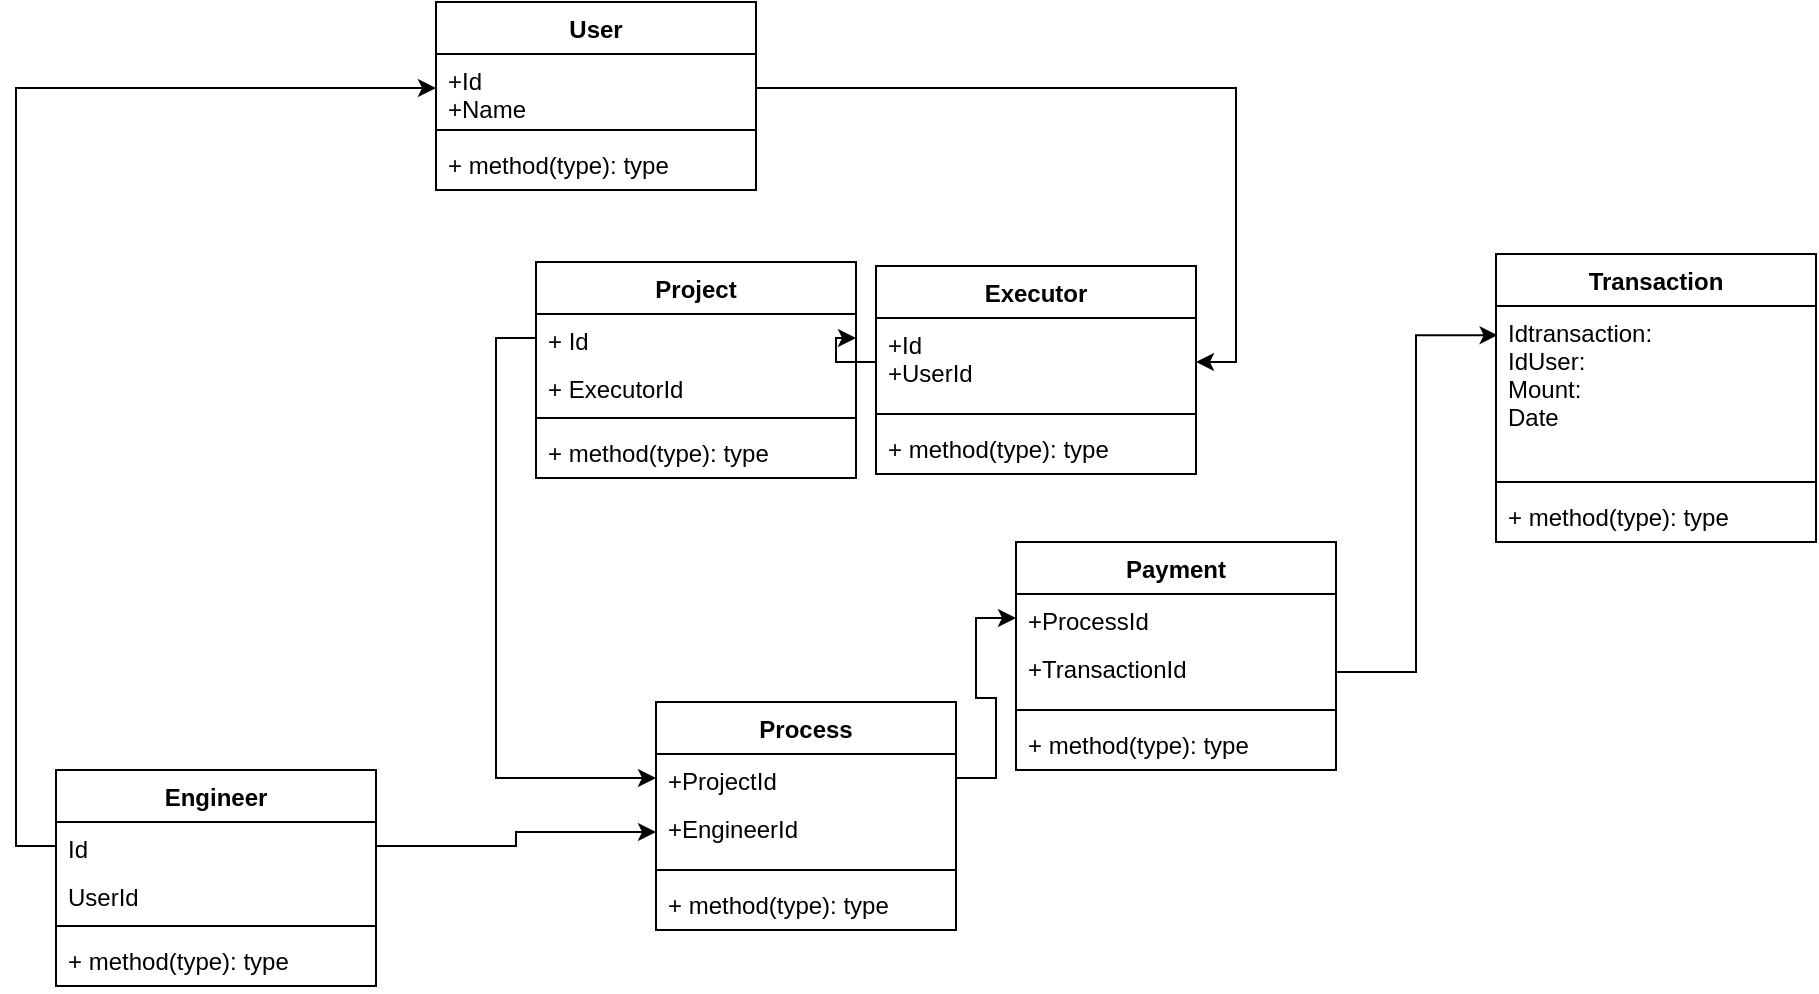 <mxfile version="18.1.3" type="github">
  <diagram id="UfdyIqfIFR9n5oV1vF0f" name="Class-Diagram">
    <mxGraphModel dx="1038" dy="1639" grid="1" gridSize="10" guides="1" tooltips="1" connect="1" arrows="1" fold="1" page="1" pageScale="1" pageWidth="850" pageHeight="1100" math="0" shadow="0">
      <root>
        <mxCell id="0" />
        <mxCell id="1" parent="0" />
        <mxCell id="uthGSIGMHY5dIZVVky6s-19" value="Executor" style="swimlane;fontStyle=1;align=center;verticalAlign=top;childLayout=stackLayout;horizontal=1;startSize=26;horizontalStack=0;resizeParent=1;resizeParentMax=0;resizeLast=0;collapsible=1;marginBottom=0;" parent="1" vertex="1">
          <mxGeometry x="460" y="-8" width="160" height="104" as="geometry" />
        </mxCell>
        <mxCell id="uthGSIGMHY5dIZVVky6s-53" value="+Id&#xa;+UserId" style="text;strokeColor=none;fillColor=none;align=left;verticalAlign=top;spacingLeft=4;spacingRight=4;overflow=hidden;rotatable=0;points=[[0,0.5],[1,0.5]];portConstraint=eastwest;" parent="uthGSIGMHY5dIZVVky6s-19" vertex="1">
          <mxGeometry y="26" width="160" height="44" as="geometry" />
        </mxCell>
        <mxCell id="uthGSIGMHY5dIZVVky6s-21" value="" style="line;strokeWidth=1;fillColor=none;align=left;verticalAlign=middle;spacingTop=-1;spacingLeft=3;spacingRight=3;rotatable=0;labelPosition=right;points=[];portConstraint=eastwest;" parent="uthGSIGMHY5dIZVVky6s-19" vertex="1">
          <mxGeometry y="70" width="160" height="8" as="geometry" />
        </mxCell>
        <mxCell id="uthGSIGMHY5dIZVVky6s-22" value="+ method(type): type" style="text;strokeColor=none;fillColor=none;align=left;verticalAlign=top;spacingLeft=4;spacingRight=4;overflow=hidden;rotatable=0;points=[[0,0.5],[1,0.5]];portConstraint=eastwest;" parent="uthGSIGMHY5dIZVVky6s-19" vertex="1">
          <mxGeometry y="78" width="160" height="26" as="geometry" />
        </mxCell>
        <mxCell id="uthGSIGMHY5dIZVVky6s-29" value="Project" style="swimlane;fontStyle=1;align=center;verticalAlign=top;childLayout=stackLayout;horizontal=1;startSize=26;horizontalStack=0;resizeParent=1;resizeParentMax=0;resizeLast=0;collapsible=1;marginBottom=0;" parent="1" vertex="1">
          <mxGeometry x="290" y="-10" width="160" height="108" as="geometry" />
        </mxCell>
        <mxCell id="uthGSIGMHY5dIZVVky6s-30" value="+ Id" style="text;strokeColor=none;fillColor=none;align=left;verticalAlign=top;spacingLeft=4;spacingRight=4;overflow=hidden;rotatable=0;points=[[0,0.5],[1,0.5]];portConstraint=eastwest;" parent="uthGSIGMHY5dIZVVky6s-29" vertex="1">
          <mxGeometry y="26" width="160" height="24" as="geometry" />
        </mxCell>
        <mxCell id="CF2RtK2qkQECkK7E3qvq-14" value="+ ExecutorId" style="text;strokeColor=none;fillColor=none;align=left;verticalAlign=top;spacingLeft=4;spacingRight=4;overflow=hidden;rotatable=0;points=[[0,0.5],[1,0.5]];portConstraint=eastwest;" vertex="1" parent="uthGSIGMHY5dIZVVky6s-29">
          <mxGeometry y="50" width="160" height="24" as="geometry" />
        </mxCell>
        <mxCell id="uthGSIGMHY5dIZVVky6s-31" value="" style="line;strokeWidth=1;fillColor=none;align=left;verticalAlign=middle;spacingTop=-1;spacingLeft=3;spacingRight=3;rotatable=0;labelPosition=right;points=[];portConstraint=eastwest;" parent="uthGSIGMHY5dIZVVky6s-29" vertex="1">
          <mxGeometry y="74" width="160" height="8" as="geometry" />
        </mxCell>
        <mxCell id="uthGSIGMHY5dIZVVky6s-32" value="+ method(type): type" style="text;strokeColor=none;fillColor=none;align=left;verticalAlign=top;spacingLeft=4;spacingRight=4;overflow=hidden;rotatable=0;points=[[0,0.5],[1,0.5]];portConstraint=eastwest;" parent="uthGSIGMHY5dIZVVky6s-29" vertex="1">
          <mxGeometry y="82" width="160" height="26" as="geometry" />
        </mxCell>
        <mxCell id="uthGSIGMHY5dIZVVky6s-33" value="Payment" style="swimlane;fontStyle=1;align=center;verticalAlign=top;childLayout=stackLayout;horizontal=1;startSize=26;horizontalStack=0;resizeParent=1;resizeParentMax=0;resizeLast=0;collapsible=1;marginBottom=0;" parent="1" vertex="1">
          <mxGeometry x="530" y="130" width="160" height="114" as="geometry" />
        </mxCell>
        <mxCell id="uthGSIGMHY5dIZVVky6s-34" value="+ProcessId" style="text;strokeColor=none;fillColor=none;align=left;verticalAlign=top;spacingLeft=4;spacingRight=4;overflow=hidden;rotatable=0;points=[[0,0.5],[1,0.5]];portConstraint=eastwest;" parent="uthGSIGMHY5dIZVVky6s-33" vertex="1">
          <mxGeometry y="26" width="160" height="24" as="geometry" />
        </mxCell>
        <mxCell id="CF2RtK2qkQECkK7E3qvq-10" value="+TransactionId" style="text;strokeColor=none;fillColor=none;spacingLeft=4;spacingRight=4;overflow=hidden;rotatable=0;points=[[0,0.5],[1,0.5]];portConstraint=eastwest;fontSize=12;" vertex="1" parent="uthGSIGMHY5dIZVVky6s-33">
          <mxGeometry y="50" width="160" height="30" as="geometry" />
        </mxCell>
        <mxCell id="uthGSIGMHY5dIZVVky6s-35" value="" style="line;strokeWidth=1;fillColor=none;align=left;verticalAlign=middle;spacingTop=-1;spacingLeft=3;spacingRight=3;rotatable=0;labelPosition=right;points=[];portConstraint=eastwest;" parent="uthGSIGMHY5dIZVVky6s-33" vertex="1">
          <mxGeometry y="80" width="160" height="8" as="geometry" />
        </mxCell>
        <mxCell id="uthGSIGMHY5dIZVVky6s-36" value="+ method(type): type" style="text;strokeColor=none;fillColor=none;align=left;verticalAlign=top;spacingLeft=4;spacingRight=4;overflow=hidden;rotatable=0;points=[[0,0.5],[1,0.5]];portConstraint=eastwest;" parent="uthGSIGMHY5dIZVVky6s-33" vertex="1">
          <mxGeometry y="88" width="160" height="26" as="geometry" />
        </mxCell>
        <mxCell id="uthGSIGMHY5dIZVVky6s-37" value="Process" style="swimlane;fontStyle=1;align=center;verticalAlign=top;childLayout=stackLayout;horizontal=1;startSize=26;horizontalStack=0;resizeParent=1;resizeParentMax=0;resizeLast=0;collapsible=1;marginBottom=0;" parent="1" vertex="1">
          <mxGeometry x="350" y="210" width="150" height="114" as="geometry" />
        </mxCell>
        <mxCell id="uthGSIGMHY5dIZVVky6s-38" value="+ProjectId" style="text;strokeColor=none;fillColor=none;align=left;verticalAlign=top;spacingLeft=4;spacingRight=4;overflow=hidden;rotatable=0;points=[[0,0.5],[1,0.5]];portConstraint=eastwest;" parent="uthGSIGMHY5dIZVVky6s-37" vertex="1">
          <mxGeometry y="26" width="150" height="24" as="geometry" />
        </mxCell>
        <mxCell id="CF2RtK2qkQECkK7E3qvq-12" value="+EngineerId" style="text;strokeColor=none;fillColor=none;spacingLeft=4;spacingRight=4;overflow=hidden;rotatable=0;points=[[0,0.5],[1,0.5]];portConstraint=eastwest;fontSize=12;" vertex="1" parent="uthGSIGMHY5dIZVVky6s-37">
          <mxGeometry y="50" width="150" height="30" as="geometry" />
        </mxCell>
        <mxCell id="uthGSIGMHY5dIZVVky6s-39" value="" style="line;strokeWidth=1;fillColor=none;align=left;verticalAlign=middle;spacingTop=-1;spacingLeft=3;spacingRight=3;rotatable=0;labelPosition=right;points=[];portConstraint=eastwest;" parent="uthGSIGMHY5dIZVVky6s-37" vertex="1">
          <mxGeometry y="80" width="150" height="8" as="geometry" />
        </mxCell>
        <mxCell id="uthGSIGMHY5dIZVVky6s-40" value="+ method(type): type" style="text;strokeColor=none;fillColor=none;align=left;verticalAlign=top;spacingLeft=4;spacingRight=4;overflow=hidden;rotatable=0;points=[[0,0.5],[1,0.5]];portConstraint=eastwest;" parent="uthGSIGMHY5dIZVVky6s-37" vertex="1">
          <mxGeometry y="88" width="150" height="26" as="geometry" />
        </mxCell>
        <mxCell id="uthGSIGMHY5dIZVVky6s-41" value="Engineer" style="swimlane;fontStyle=1;align=center;verticalAlign=top;childLayout=stackLayout;horizontal=1;startSize=26;horizontalStack=0;resizeParent=1;resizeParentMax=0;resizeLast=0;collapsible=1;marginBottom=0;" parent="1" vertex="1">
          <mxGeometry x="50" y="244" width="160" height="108" as="geometry" />
        </mxCell>
        <mxCell id="uthGSIGMHY5dIZVVky6s-42" value="Id" style="text;strokeColor=none;fillColor=none;align=left;verticalAlign=top;spacingLeft=4;spacingRight=4;overflow=hidden;rotatable=0;points=[[0,0.5],[1,0.5]];portConstraint=eastwest;" parent="uthGSIGMHY5dIZVVky6s-41" vertex="1">
          <mxGeometry y="26" width="160" height="24" as="geometry" />
        </mxCell>
        <mxCell id="CF2RtK2qkQECkK7E3qvq-16" value="UserId" style="text;strokeColor=none;fillColor=none;align=left;verticalAlign=top;spacingLeft=4;spacingRight=4;overflow=hidden;rotatable=0;points=[[0,0.5],[1,0.5]];portConstraint=eastwest;" vertex="1" parent="uthGSIGMHY5dIZVVky6s-41">
          <mxGeometry y="50" width="160" height="24" as="geometry" />
        </mxCell>
        <mxCell id="uthGSIGMHY5dIZVVky6s-43" value="" style="line;strokeWidth=1;fillColor=none;align=left;verticalAlign=middle;spacingTop=-1;spacingLeft=3;spacingRight=3;rotatable=0;labelPosition=right;points=[];portConstraint=eastwest;" parent="uthGSIGMHY5dIZVVky6s-41" vertex="1">
          <mxGeometry y="74" width="160" height="8" as="geometry" />
        </mxCell>
        <mxCell id="uthGSIGMHY5dIZVVky6s-44" value="+ method(type): type" style="text;strokeColor=none;fillColor=none;align=left;verticalAlign=top;spacingLeft=4;spacingRight=4;overflow=hidden;rotatable=0;points=[[0,0.5],[1,0.5]];portConstraint=eastwest;" parent="uthGSIGMHY5dIZVVky6s-41" vertex="1">
          <mxGeometry y="82" width="160" height="26" as="geometry" />
        </mxCell>
        <mxCell id="uthGSIGMHY5dIZVVky6s-45" value="Transaction" style="swimlane;fontStyle=1;align=center;verticalAlign=top;childLayout=stackLayout;horizontal=1;startSize=26;horizontalStack=0;resizeParent=1;resizeParentMax=0;resizeLast=0;collapsible=1;marginBottom=0;" parent="1" vertex="1">
          <mxGeometry x="770" y="-14" width="160" height="144" as="geometry" />
        </mxCell>
        <mxCell id="uthGSIGMHY5dIZVVky6s-46" value="Idtransaction:&#xa;IdUser:&#xa;Mount:&#xa;Date" style="text;strokeColor=none;fillColor=none;align=left;verticalAlign=top;spacingLeft=4;spacingRight=4;overflow=hidden;rotatable=0;points=[[0,0.5],[1,0.5]];portConstraint=eastwest;" parent="uthGSIGMHY5dIZVVky6s-45" vertex="1">
          <mxGeometry y="26" width="160" height="84" as="geometry" />
        </mxCell>
        <mxCell id="uthGSIGMHY5dIZVVky6s-47" value="" style="line;strokeWidth=1;fillColor=none;align=left;verticalAlign=middle;spacingTop=-1;spacingLeft=3;spacingRight=3;rotatable=0;labelPosition=right;points=[];portConstraint=eastwest;" parent="uthGSIGMHY5dIZVVky6s-45" vertex="1">
          <mxGeometry y="110" width="160" height="8" as="geometry" />
        </mxCell>
        <mxCell id="uthGSIGMHY5dIZVVky6s-48" value="+ method(type): type" style="text;strokeColor=none;fillColor=none;align=left;verticalAlign=top;spacingLeft=4;spacingRight=4;overflow=hidden;rotatable=0;points=[[0,0.5],[1,0.5]];portConstraint=eastwest;" parent="uthGSIGMHY5dIZVVky6s-45" vertex="1">
          <mxGeometry y="118" width="160" height="26" as="geometry" />
        </mxCell>
        <mxCell id="CF2RtK2qkQECkK7E3qvq-1" style="edgeStyle=orthogonalEdgeStyle;rounded=0;orthogonalLoop=1;jettySize=auto;html=1;entryX=1;entryY=0.5;entryDx=0;entryDy=0;" edge="1" parent="1" source="uthGSIGMHY5dIZVVky6s-53" target="uthGSIGMHY5dIZVVky6s-30">
          <mxGeometry relative="1" as="geometry" />
        </mxCell>
        <mxCell id="CF2RtK2qkQECkK7E3qvq-2" value="User" style="swimlane;fontStyle=1;align=center;verticalAlign=top;childLayout=stackLayout;horizontal=1;startSize=26;horizontalStack=0;resizeParent=1;resizeParentMax=0;resizeLast=0;collapsible=1;marginBottom=0;" vertex="1" parent="1">
          <mxGeometry x="240" y="-140" width="160" height="94" as="geometry" />
        </mxCell>
        <mxCell id="CF2RtK2qkQECkK7E3qvq-3" value="+Id&#xa;+Name" style="text;strokeColor=none;fillColor=none;align=left;verticalAlign=top;spacingLeft=4;spacingRight=4;overflow=hidden;rotatable=0;points=[[0,0.5],[1,0.5]];portConstraint=eastwest;" vertex="1" parent="CF2RtK2qkQECkK7E3qvq-2">
          <mxGeometry y="26" width="160" height="34" as="geometry" />
        </mxCell>
        <mxCell id="CF2RtK2qkQECkK7E3qvq-4" value="" style="line;strokeWidth=1;fillColor=none;align=left;verticalAlign=middle;spacingTop=-1;spacingLeft=3;spacingRight=3;rotatable=0;labelPosition=right;points=[];portConstraint=eastwest;" vertex="1" parent="CF2RtK2qkQECkK7E3qvq-2">
          <mxGeometry y="60" width="160" height="8" as="geometry" />
        </mxCell>
        <mxCell id="CF2RtK2qkQECkK7E3qvq-5" value="+ method(type): type" style="text;strokeColor=none;fillColor=none;align=left;verticalAlign=top;spacingLeft=4;spacingRight=4;overflow=hidden;rotatable=0;points=[[0,0.5],[1,0.5]];portConstraint=eastwest;" vertex="1" parent="CF2RtK2qkQECkK7E3qvq-2">
          <mxGeometry y="68" width="160" height="26" as="geometry" />
        </mxCell>
        <mxCell id="CF2RtK2qkQECkK7E3qvq-7" style="edgeStyle=orthogonalEdgeStyle;rounded=0;orthogonalLoop=1;jettySize=auto;html=1;entryX=1;entryY=0.5;entryDx=0;entryDy=0;" edge="1" parent="1" source="CF2RtK2qkQECkK7E3qvq-3" target="uthGSIGMHY5dIZVVky6s-53">
          <mxGeometry relative="1" as="geometry" />
        </mxCell>
        <mxCell id="CF2RtK2qkQECkK7E3qvq-9" style="edgeStyle=orthogonalEdgeStyle;rounded=0;orthogonalLoop=1;jettySize=auto;html=1;" edge="1" parent="1" source="uthGSIGMHY5dIZVVky6s-38" target="uthGSIGMHY5dIZVVky6s-34">
          <mxGeometry relative="1" as="geometry" />
        </mxCell>
        <mxCell id="CF2RtK2qkQECkK7E3qvq-11" style="edgeStyle=orthogonalEdgeStyle;rounded=0;orthogonalLoop=1;jettySize=auto;html=1;entryX=0.005;entryY=0.174;entryDx=0;entryDy=0;entryPerimeter=0;" edge="1" parent="1" source="CF2RtK2qkQECkK7E3qvq-10" target="uthGSIGMHY5dIZVVky6s-46">
          <mxGeometry relative="1" as="geometry" />
        </mxCell>
        <mxCell id="CF2RtK2qkQECkK7E3qvq-13" style="edgeStyle=orthogonalEdgeStyle;rounded=0;orthogonalLoop=1;jettySize=auto;html=1;entryX=0;entryY=0.5;entryDx=0;entryDy=0;" edge="1" parent="1" source="uthGSIGMHY5dIZVVky6s-42" target="CF2RtK2qkQECkK7E3qvq-12">
          <mxGeometry relative="1" as="geometry" />
        </mxCell>
        <mxCell id="CF2RtK2qkQECkK7E3qvq-15" style="edgeStyle=orthogonalEdgeStyle;rounded=0;orthogonalLoop=1;jettySize=auto;html=1;entryX=0;entryY=0.5;entryDx=0;entryDy=0;exitX=0;exitY=0.5;exitDx=0;exitDy=0;" edge="1" parent="1" source="uthGSIGMHY5dIZVVky6s-30" target="uthGSIGMHY5dIZVVky6s-38">
          <mxGeometry relative="1" as="geometry" />
        </mxCell>
        <mxCell id="CF2RtK2qkQECkK7E3qvq-17" style="edgeStyle=orthogonalEdgeStyle;rounded=0;orthogonalLoop=1;jettySize=auto;html=1;entryX=0;entryY=0.5;entryDx=0;entryDy=0;exitX=0;exitY=0.5;exitDx=0;exitDy=0;" edge="1" parent="1" source="uthGSIGMHY5dIZVVky6s-42" target="CF2RtK2qkQECkK7E3qvq-3">
          <mxGeometry relative="1" as="geometry">
            <mxPoint x="40" y="280" as="sourcePoint" />
          </mxGeometry>
        </mxCell>
      </root>
    </mxGraphModel>
  </diagram>
</mxfile>
